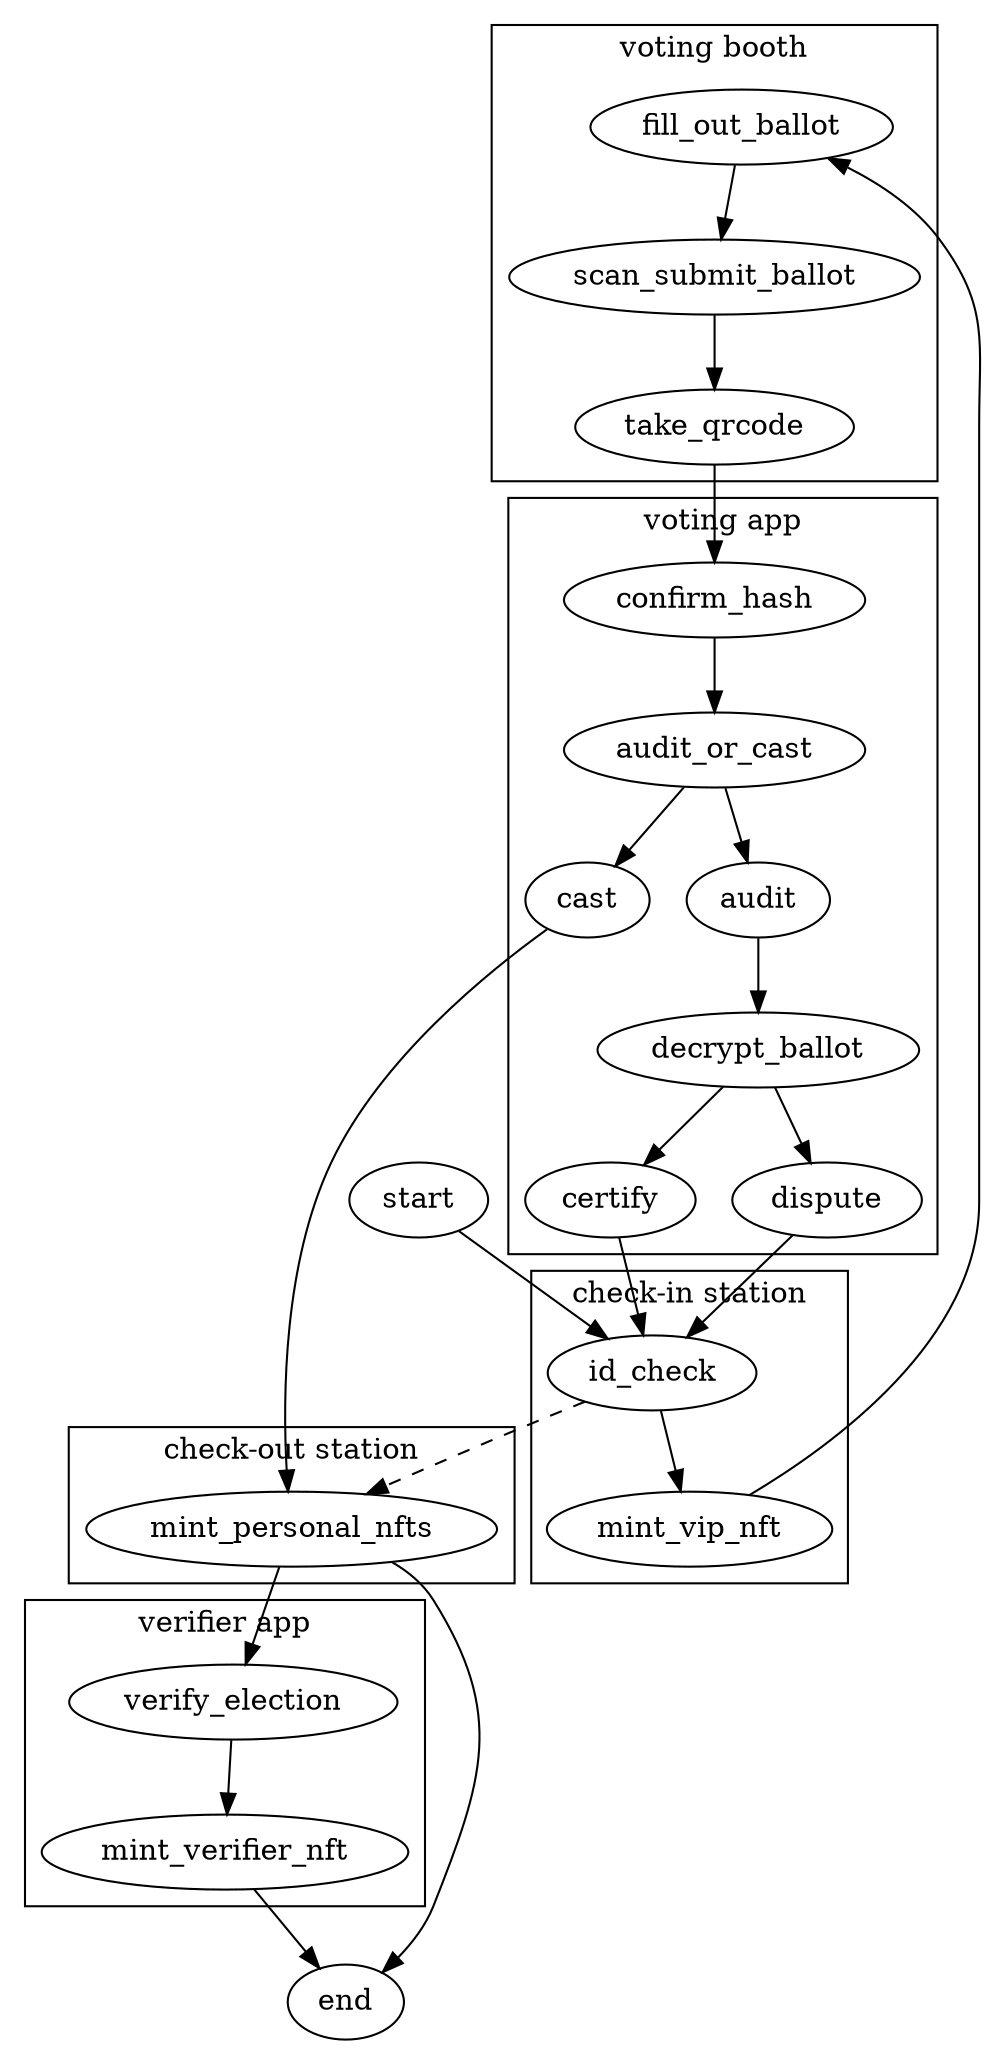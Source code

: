 digraph proposed_workflow {
  start -> id_check
  subgraph cluster_votingbooth {
    label="voting booth"
    fill_out_ballot -> scan_submit_ballot -> take_qrcode
  }
  subgraph cluster_phone {
    label="voting app"
    take_qrcode -> confirm_hash
    audit_or_cast -> {cast,audit}
    confirm_hash -> audit_or_cast
    audit -> decrypt_ballot -> {certify,dispute}
  }
   subgraph cluster_checkout {
    label="check-out station"
    mint_personal_nfts
  }
  subgraph cluster_checkin {
    label="check-in station"
    id_check -> mint_vip_nft
  }
 // subgraph cluster_dispute {
  //   label="arbitration"
  //   dispute -> open_ballot_box -> id_check
  // }
  subgraph cluster_verify {
    label="verifier app"
    verify_election -> mint_verifier_nft
  }
  mint_vip_nft -> fill_out_ballot
  cast -> mint_personal_nfts
  {certify,dispute} -> id_check
  id_check -> mint_personal_nfts [style="dashed"] // leave without voting
  mint_personal_nfts -> verify_election
  mint_personal_nfts -> end
  mint_verifier_nft -> end
}
